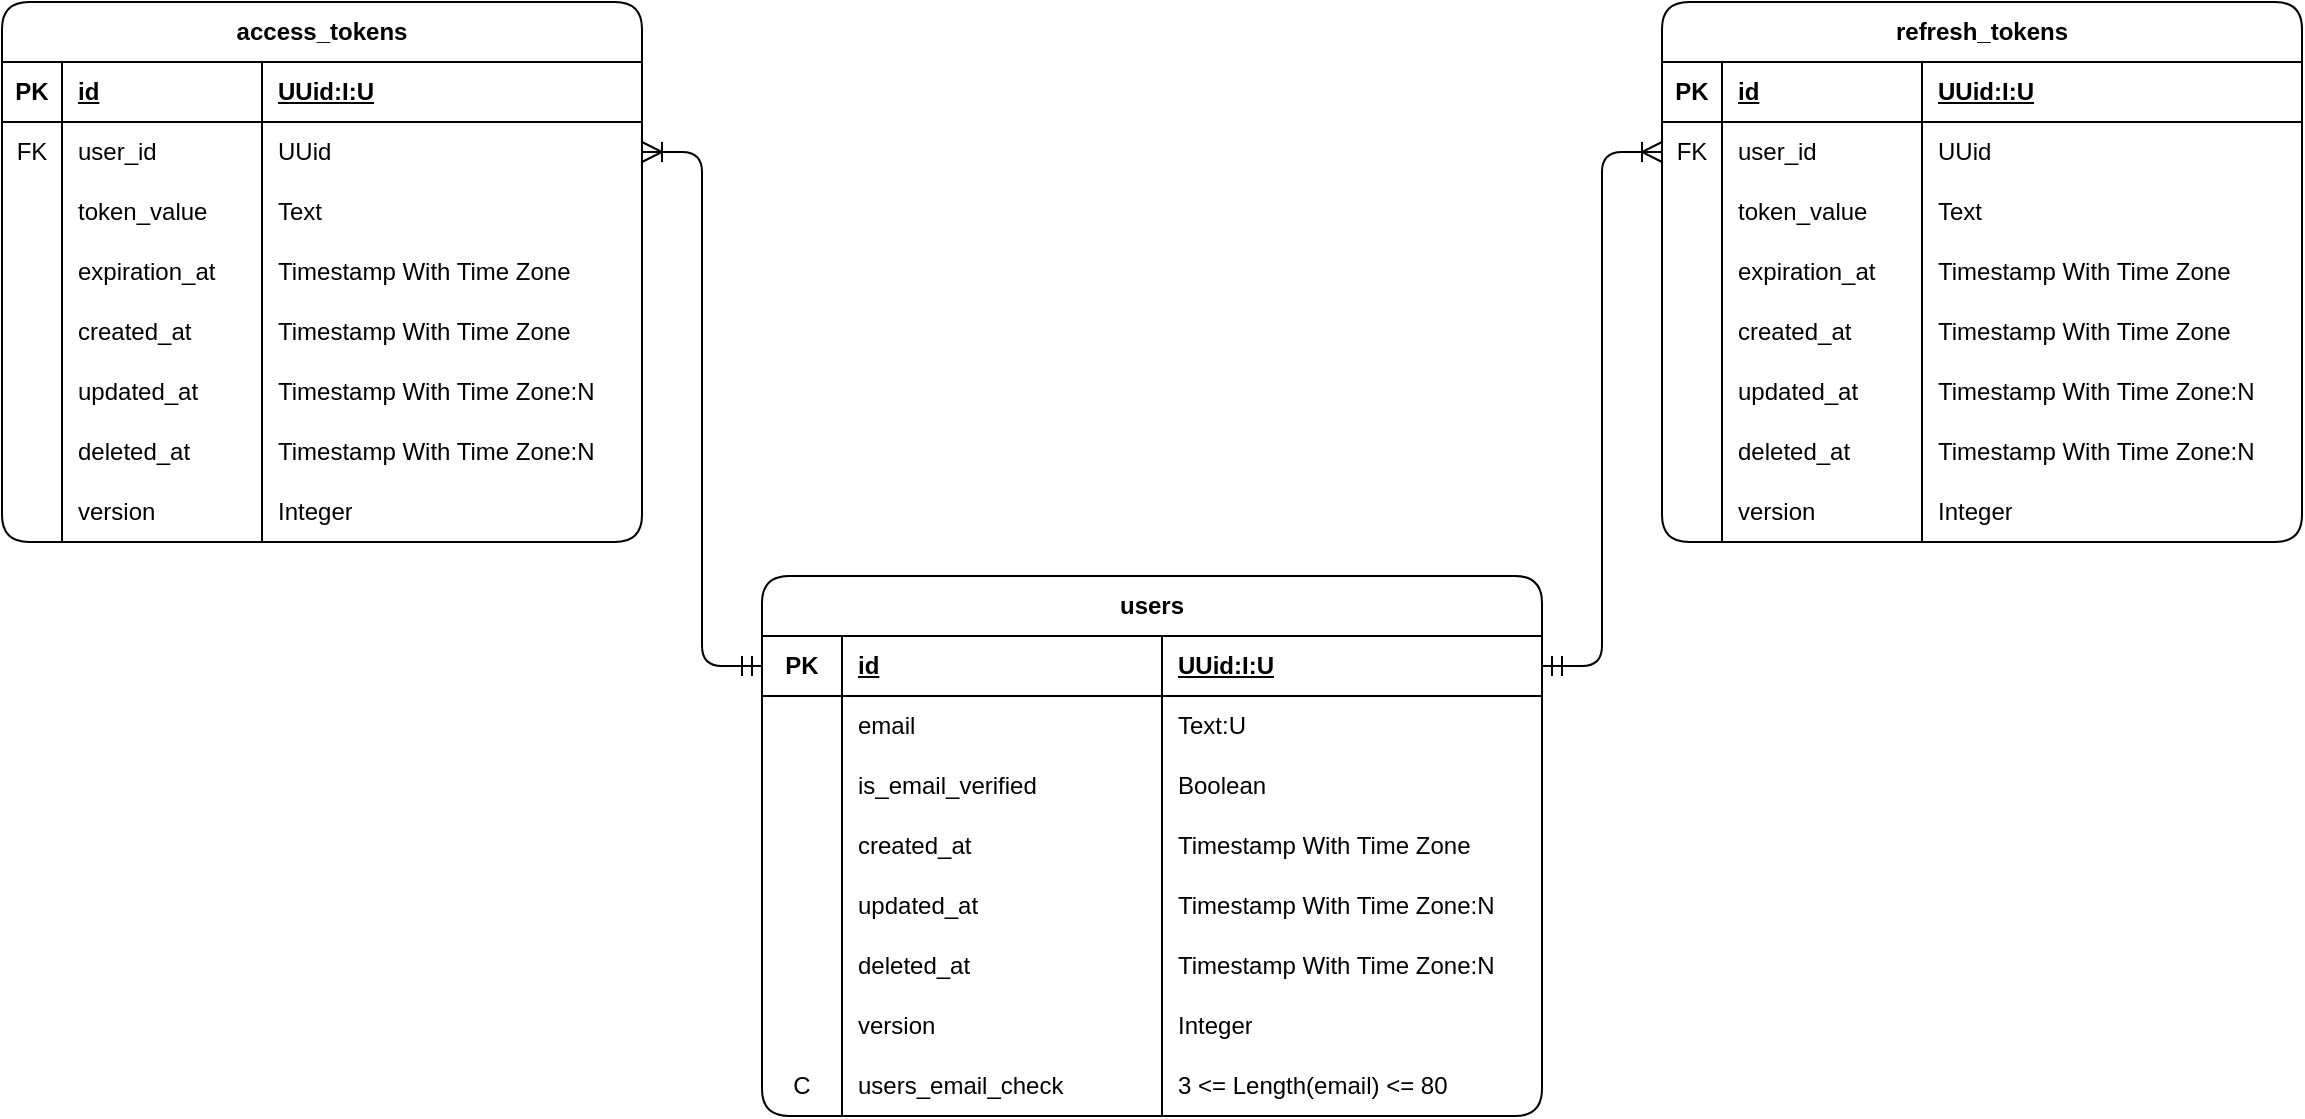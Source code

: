 <mxfile version="21.7.5" type="device">
  <diagram id="R2lEEEUBdFMjLlhIrx00" name="Page-1">
    <mxGraphModel dx="1313" dy="839" grid="1" gridSize="10" guides="1" tooltips="1" connect="1" arrows="0" fold="1" page="1" pageScale="1" pageWidth="1169" pageHeight="827" background="none" math="0" shadow="0" extFonts="Permanent Marker^https://fonts.googleapis.com/css?family=Permanent+Marker">
      <root>
        <object label="" id="0">
          <mxCell />
        </object>
        <mxCell id="1" parent="0" />
        <mxCell id="-N6aTKsf7TU79jUoc55K-59" value="&lt;b&gt;users&lt;/b&gt;" style="shape=table;startSize=30;container=1;collapsible=1;childLayout=tableLayout;fixedRows=1;rowLines=0;fontStyle=0;align=center;resizeLast=1;fontSize=12;fontFamily=Helvetica;html=1;whiteSpace=wrap;labelBorderColor=none;labelBackgroundColor=none;shadow=0;spacing=2;swimlaneFillColor=none;rounded=1;swimlaneLine=1;fillColor=none;strokeColor=default;" parent="1" vertex="1">
          <mxGeometry x="390" y="307" width="390" height="270" as="geometry" />
        </mxCell>
        <mxCell id="-N6aTKsf7TU79jUoc55K-60" value="" style="shape=tableRow;horizontal=0;startSize=0;swimlaneHead=0;swimlaneBody=0;fillColor=none;collapsible=0;dropTarget=0;points=[[0,0.5],[1,0.5]];portConstraint=eastwest;top=0;left=0;right=0;bottom=1;fontSize=12;fontFamily=Helvetica;html=1;whiteSpace=wrap;labelBorderColor=none;labelBackgroundColor=none;swimlaneFillColor=default;shadow=0;swimlaneLine=1;rounded=1;strokeColor=default;" parent="-N6aTKsf7TU79jUoc55K-59" vertex="1">
          <mxGeometry y="30" width="390" height="30" as="geometry" />
        </mxCell>
        <mxCell id="-N6aTKsf7TU79jUoc55K-61" value="PK" style="shape=partialRectangle;connectable=0;fillColor=none;top=0;left=0;bottom=0;right=0;fontStyle=1;overflow=hidden;fontSize=12;fontFamily=Helvetica;html=1;whiteSpace=wrap;labelBorderColor=none;labelBackgroundColor=none;swimlaneFillColor=default;shadow=0;swimlaneLine=1;rounded=1;strokeColor=default;" parent="-N6aTKsf7TU79jUoc55K-60" vertex="1">
          <mxGeometry width="40.0" height="30" as="geometry">
            <mxRectangle width="40.0" height="30" as="alternateBounds" />
          </mxGeometry>
        </mxCell>
        <mxCell id="-N6aTKsf7TU79jUoc55K-62" value="id" style="shape=partialRectangle;connectable=0;fillColor=none;top=0;left=0;bottom=0;right=0;align=left;spacingLeft=6;fontStyle=5;overflow=hidden;fontSize=12;fontFamily=Helvetica;html=1;whiteSpace=wrap;labelBorderColor=none;labelBackgroundColor=none;swimlaneFillColor=default;shadow=0;swimlaneLine=1;rounded=1;strokeColor=default;" parent="-N6aTKsf7TU79jUoc55K-60" vertex="1">
          <mxGeometry x="40.0" width="160.0" height="30" as="geometry">
            <mxRectangle width="160.0" height="30" as="alternateBounds" />
          </mxGeometry>
        </mxCell>
        <mxCell id="-N6aTKsf7TU79jUoc55K-72" value="UUid:I:U" style="shape=partialRectangle;connectable=0;fillColor=none;top=0;left=0;bottom=0;right=0;align=left;spacingLeft=6;fontStyle=5;overflow=hidden;fontSize=12;fontFamily=Helvetica;html=1;whiteSpace=wrap;labelBorderColor=none;labelBackgroundColor=none;swimlaneFillColor=default;shadow=0;swimlaneLine=1;rounded=1;strokeColor=default;" parent="-N6aTKsf7TU79jUoc55K-60" vertex="1">
          <mxGeometry x="200" width="190" height="30" as="geometry">
            <mxRectangle width="190" height="30" as="alternateBounds" />
          </mxGeometry>
        </mxCell>
        <mxCell id="-N6aTKsf7TU79jUoc55K-63" value="" style="shape=tableRow;horizontal=0;startSize=0;swimlaneHead=0;swimlaneBody=0;fillColor=none;collapsible=0;dropTarget=0;points=[[0,0.5],[1,0.5]];portConstraint=eastwest;top=0;left=0;right=0;bottom=0;fontSize=12;fontFamily=Helvetica;html=1;whiteSpace=wrap;labelBorderColor=none;labelBackgroundColor=none;swimlaneFillColor=default;shadow=0;swimlaneLine=1;rounded=1;strokeColor=default;" parent="-N6aTKsf7TU79jUoc55K-59" vertex="1">
          <mxGeometry y="60" width="390" height="30" as="geometry" />
        </mxCell>
        <mxCell id="-N6aTKsf7TU79jUoc55K-64" value="" style="shape=partialRectangle;connectable=0;fillColor=none;top=0;left=0;bottom=0;right=0;editable=1;overflow=hidden;fontSize=12;fontFamily=Helvetica;html=1;whiteSpace=wrap;labelBorderColor=none;labelBackgroundColor=none;swimlaneFillColor=default;shadow=0;swimlaneLine=1;rounded=1;strokeColor=default;" parent="-N6aTKsf7TU79jUoc55K-63" vertex="1">
          <mxGeometry width="40.0" height="30" as="geometry">
            <mxRectangle width="40.0" height="30" as="alternateBounds" />
          </mxGeometry>
        </mxCell>
        <mxCell id="-N6aTKsf7TU79jUoc55K-65" value="email" style="shape=partialRectangle;connectable=0;fillColor=none;top=0;left=0;bottom=0;right=0;align=left;spacingLeft=6;overflow=hidden;fontSize=12;fontFamily=Helvetica;html=1;whiteSpace=wrap;labelBorderColor=none;labelBackgroundColor=none;swimlaneFillColor=default;shadow=0;swimlaneLine=1;rounded=1;strokeColor=default;" parent="-N6aTKsf7TU79jUoc55K-63" vertex="1">
          <mxGeometry x="40.0" width="160.0" height="30" as="geometry">
            <mxRectangle width="160.0" height="30" as="alternateBounds" />
          </mxGeometry>
        </mxCell>
        <mxCell id="-N6aTKsf7TU79jUoc55K-73" value="Text:U" style="shape=partialRectangle;connectable=0;fillColor=none;top=0;left=0;bottom=0;right=0;align=left;spacingLeft=6;overflow=hidden;fontSize=12;fontFamily=Helvetica;html=1;whiteSpace=wrap;labelBorderColor=none;labelBackgroundColor=none;swimlaneFillColor=default;shadow=0;swimlaneLine=1;rounded=1;strokeColor=default;" parent="-N6aTKsf7TU79jUoc55K-63" vertex="1">
          <mxGeometry x="200" width="190" height="30" as="geometry">
            <mxRectangle width="190" height="30" as="alternateBounds" />
          </mxGeometry>
        </mxCell>
        <mxCell id="-N6aTKsf7TU79jUoc55K-69" value="" style="shape=tableRow;horizontal=0;startSize=0;swimlaneHead=0;swimlaneBody=0;fillColor=none;collapsible=0;dropTarget=0;points=[[0,0.5],[1,0.5]];portConstraint=eastwest;top=0;left=0;right=0;bottom=0;fontSize=12;fontFamily=Helvetica;html=1;whiteSpace=wrap;labelBorderColor=none;labelBackgroundColor=none;swimlaneFillColor=default;shadow=0;swimlaneLine=1;rounded=1;strokeColor=default;" parent="-N6aTKsf7TU79jUoc55K-59" vertex="1">
          <mxGeometry y="90" width="390" height="30" as="geometry" />
        </mxCell>
        <mxCell id="-N6aTKsf7TU79jUoc55K-70" value="" style="shape=partialRectangle;connectable=0;fillColor=none;top=0;left=0;bottom=0;right=0;editable=1;overflow=hidden;fontSize=12;fontFamily=Helvetica;html=1;whiteSpace=wrap;labelBorderColor=none;labelBackgroundColor=none;swimlaneFillColor=default;shadow=0;swimlaneLine=1;rounded=1;strokeColor=default;" parent="-N6aTKsf7TU79jUoc55K-69" vertex="1">
          <mxGeometry width="40.0" height="30" as="geometry">
            <mxRectangle width="40.0" height="30" as="alternateBounds" />
          </mxGeometry>
        </mxCell>
        <mxCell id="-N6aTKsf7TU79jUoc55K-71" value="is_email_verified" style="shape=partialRectangle;connectable=0;fillColor=none;top=0;left=0;bottom=0;right=0;align=left;spacingLeft=6;overflow=hidden;fontSize=12;fontFamily=Helvetica;html=1;whiteSpace=wrap;labelBorderColor=none;labelBackgroundColor=none;swimlaneFillColor=default;shadow=0;swimlaneLine=1;rounded=1;strokeColor=default;" parent="-N6aTKsf7TU79jUoc55K-69" vertex="1">
          <mxGeometry x="40.0" width="160.0" height="30" as="geometry">
            <mxRectangle width="160.0" height="30" as="alternateBounds" />
          </mxGeometry>
        </mxCell>
        <mxCell id="-N6aTKsf7TU79jUoc55K-75" value="Boolean" style="shape=partialRectangle;connectable=0;fillColor=none;top=0;left=0;bottom=0;right=0;align=left;spacingLeft=6;overflow=hidden;fontSize=12;fontFamily=Helvetica;html=1;whiteSpace=wrap;labelBorderColor=none;labelBackgroundColor=none;swimlaneFillColor=default;shadow=0;swimlaneLine=1;rounded=1;strokeColor=default;" parent="-N6aTKsf7TU79jUoc55K-69" vertex="1">
          <mxGeometry x="200" width="190" height="30" as="geometry">
            <mxRectangle width="190" height="30" as="alternateBounds" />
          </mxGeometry>
        </mxCell>
        <mxCell id="-N6aTKsf7TU79jUoc55K-84" value="" style="shape=tableRow;horizontal=0;startSize=0;swimlaneHead=0;swimlaneBody=0;fillColor=none;collapsible=0;dropTarget=0;points=[[0,0.5],[1,0.5]];portConstraint=eastwest;top=0;left=0;right=0;bottom=0;fontSize=12;fontFamily=Helvetica;html=1;whiteSpace=wrap;labelBorderColor=none;labelBackgroundColor=none;swimlaneFillColor=default;shadow=0;swimlaneLine=1;rounded=1;strokeColor=default;" parent="-N6aTKsf7TU79jUoc55K-59" vertex="1">
          <mxGeometry y="120" width="390" height="30" as="geometry" />
        </mxCell>
        <mxCell id="-N6aTKsf7TU79jUoc55K-85" value="" style="shape=partialRectangle;connectable=0;fillColor=none;top=0;left=0;bottom=0;right=0;editable=1;overflow=hidden;fontSize=12;fontFamily=Helvetica;html=1;whiteSpace=wrap;labelBorderColor=none;labelBackgroundColor=none;swimlaneFillColor=default;shadow=0;swimlaneLine=1;rounded=1;strokeColor=default;" parent="-N6aTKsf7TU79jUoc55K-84" vertex="1">
          <mxGeometry width="40.0" height="30" as="geometry">
            <mxRectangle width="40.0" height="30" as="alternateBounds" />
          </mxGeometry>
        </mxCell>
        <mxCell id="-N6aTKsf7TU79jUoc55K-86" value="created_at" style="shape=partialRectangle;connectable=0;fillColor=none;top=0;left=0;bottom=0;right=0;align=left;spacingLeft=6;overflow=hidden;fontSize=12;fontFamily=Helvetica;html=1;whiteSpace=wrap;labelBorderColor=none;labelBackgroundColor=none;swimlaneFillColor=default;shadow=0;swimlaneLine=1;rounded=1;strokeColor=default;" parent="-N6aTKsf7TU79jUoc55K-84" vertex="1">
          <mxGeometry x="40.0" width="160.0" height="30" as="geometry">
            <mxRectangle width="160.0" height="30" as="alternateBounds" />
          </mxGeometry>
        </mxCell>
        <mxCell id="-N6aTKsf7TU79jUoc55K-87" value="Timestamp With Time Zone" style="shape=partialRectangle;connectable=0;fillColor=none;top=0;left=0;bottom=0;right=0;align=left;spacingLeft=6;overflow=hidden;fontSize=12;fontFamily=Helvetica;html=1;whiteSpace=wrap;labelBorderColor=none;labelBackgroundColor=none;swimlaneFillColor=default;shadow=0;swimlaneLine=1;rounded=1;strokeColor=default;" parent="-N6aTKsf7TU79jUoc55K-84" vertex="1">
          <mxGeometry x="200" width="190" height="30" as="geometry">
            <mxRectangle width="190" height="30" as="alternateBounds" />
          </mxGeometry>
        </mxCell>
        <mxCell id="-N6aTKsf7TU79jUoc55K-88" value="" style="shape=tableRow;horizontal=0;startSize=0;swimlaneHead=0;swimlaneBody=0;fillColor=none;collapsible=0;dropTarget=0;points=[[0,0.5],[1,0.5]];portConstraint=eastwest;top=0;left=0;right=0;bottom=0;fontSize=12;fontFamily=Helvetica;html=1;whiteSpace=wrap;labelBorderColor=none;labelBackgroundColor=none;swimlaneFillColor=default;shadow=0;swimlaneLine=1;rounded=1;strokeColor=default;" parent="-N6aTKsf7TU79jUoc55K-59" vertex="1">
          <mxGeometry y="150" width="390" height="30" as="geometry" />
        </mxCell>
        <mxCell id="-N6aTKsf7TU79jUoc55K-89" value="" style="shape=partialRectangle;connectable=0;fillColor=none;top=0;left=0;bottom=0;right=0;editable=1;overflow=hidden;fontSize=12;fontFamily=Helvetica;html=1;whiteSpace=wrap;labelBorderColor=none;labelBackgroundColor=none;swimlaneFillColor=default;shadow=0;swimlaneLine=1;perimeterSpacing=0;rounded=1;strokeColor=default;" parent="-N6aTKsf7TU79jUoc55K-88" vertex="1">
          <mxGeometry width="40.0" height="30" as="geometry">
            <mxRectangle width="40.0" height="30" as="alternateBounds" />
          </mxGeometry>
        </mxCell>
        <mxCell id="-N6aTKsf7TU79jUoc55K-90" value="updated_at" style="shape=partialRectangle;connectable=0;fillColor=none;top=0;left=0;bottom=0;right=0;align=left;spacingLeft=6;overflow=hidden;fontSize=12;fontFamily=Helvetica;html=1;whiteSpace=wrap;labelBorderColor=none;labelBackgroundColor=none;swimlaneFillColor=default;shadow=0;swimlaneLine=1;perimeterSpacing=0;rounded=1;strokeColor=default;" parent="-N6aTKsf7TU79jUoc55K-88" vertex="1">
          <mxGeometry x="40.0" width="160.0" height="30" as="geometry">
            <mxRectangle width="160.0" height="30" as="alternateBounds" />
          </mxGeometry>
        </mxCell>
        <mxCell id="-N6aTKsf7TU79jUoc55K-91" value="Timestamp With Time Zone:N" style="shape=partialRectangle;connectable=0;fillColor=none;top=0;left=0;bottom=0;right=0;align=left;spacingLeft=6;overflow=hidden;fontSize=12;fontFamily=Helvetica;html=1;whiteSpace=wrap;labelBorderColor=none;labelBackgroundColor=none;swimlaneFillColor=default;shadow=0;swimlaneLine=1;perimeterSpacing=0;rounded=1;strokeColor=default;" parent="-N6aTKsf7TU79jUoc55K-88" vertex="1">
          <mxGeometry x="200" width="190" height="30" as="geometry">
            <mxRectangle width="190" height="30" as="alternateBounds" />
          </mxGeometry>
        </mxCell>
        <mxCell id="2" style="shape=tableRow;horizontal=0;startSize=0;swimlaneHead=0;swimlaneBody=0;fillColor=none;collapsible=0;dropTarget=0;points=[[0,0.5],[1,0.5]];portConstraint=eastwest;top=0;left=0;right=0;bottom=0;fontSize=12;fontFamily=Helvetica;html=1;whiteSpace=wrap;labelBorderColor=none;labelBackgroundColor=none;swimlaneFillColor=default;shadow=0;swimlaneLine=1;rounded=1;strokeColor=default;" parent="-N6aTKsf7TU79jUoc55K-59" vertex="1">
          <mxGeometry y="180" width="390" height="30" as="geometry" />
        </mxCell>
        <mxCell id="3" style="shape=partialRectangle;connectable=0;fillColor=none;top=0;left=0;bottom=0;right=0;editable=1;overflow=hidden;fontSize=12;fontFamily=Helvetica;html=1;whiteSpace=wrap;labelBorderColor=none;labelBackgroundColor=none;swimlaneFillColor=default;shadow=0;swimlaneLine=1;perimeterSpacing=0;rounded=1;strokeColor=default;" parent="2" vertex="1">
          <mxGeometry width="40.0" height="30" as="geometry">
            <mxRectangle width="40.0" height="30" as="alternateBounds" />
          </mxGeometry>
        </mxCell>
        <mxCell id="4" value="deleted_at" style="shape=partialRectangle;connectable=0;fillColor=none;top=0;left=0;bottom=0;right=0;align=left;spacingLeft=6;overflow=hidden;fontSize=12;fontFamily=Helvetica;html=1;whiteSpace=wrap;labelBorderColor=none;labelBackgroundColor=none;swimlaneFillColor=default;shadow=0;swimlaneLine=1;perimeterSpacing=0;rounded=1;strokeColor=default;" parent="2" vertex="1">
          <mxGeometry x="40.0" width="160.0" height="30" as="geometry">
            <mxRectangle width="160.0" height="30" as="alternateBounds" />
          </mxGeometry>
        </mxCell>
        <mxCell id="5" value="Timestamp With Time Zone:N" style="shape=partialRectangle;connectable=0;fillColor=none;top=0;left=0;bottom=0;right=0;align=left;spacingLeft=6;overflow=hidden;fontSize=12;fontFamily=Helvetica;html=1;whiteSpace=wrap;labelBorderColor=none;labelBackgroundColor=none;swimlaneFillColor=default;shadow=0;swimlaneLine=1;perimeterSpacing=0;rounded=1;strokeColor=default;" parent="2" vertex="1">
          <mxGeometry x="200" width="190" height="30" as="geometry">
            <mxRectangle width="190" height="30" as="alternateBounds" />
          </mxGeometry>
        </mxCell>
        <mxCell id="6" style="shape=tableRow;horizontal=0;startSize=0;swimlaneHead=0;swimlaneBody=0;fillColor=none;collapsible=0;dropTarget=0;points=[[0,0.5],[1,0.5]];portConstraint=eastwest;top=0;left=0;right=0;bottom=0;fontSize=12;fontFamily=Helvetica;html=1;whiteSpace=wrap;labelBorderColor=none;labelBackgroundColor=none;swimlaneFillColor=default;shadow=0;swimlaneLine=1;rounded=1;strokeColor=default;" parent="-N6aTKsf7TU79jUoc55K-59" vertex="1">
          <mxGeometry y="210" width="390" height="30" as="geometry" />
        </mxCell>
        <mxCell id="7" style="shape=partialRectangle;connectable=0;fillColor=none;top=0;left=0;bottom=0;right=0;editable=1;overflow=hidden;fontSize=12;fontFamily=Helvetica;html=1;whiteSpace=wrap;labelBorderColor=none;labelBackgroundColor=none;swimlaneFillColor=default;shadow=0;swimlaneLine=1;perimeterSpacing=0;rounded=1;strokeColor=default;" parent="6" vertex="1">
          <mxGeometry width="40.0" height="30" as="geometry">
            <mxRectangle width="40.0" height="30" as="alternateBounds" />
          </mxGeometry>
        </mxCell>
        <mxCell id="8" value="version" style="shape=partialRectangle;connectable=0;fillColor=none;top=0;left=0;bottom=0;right=0;align=left;spacingLeft=6;overflow=hidden;fontSize=12;fontFamily=Helvetica;html=1;whiteSpace=wrap;labelBorderColor=none;labelBackgroundColor=none;swimlaneFillColor=default;shadow=0;swimlaneLine=1;perimeterSpacing=0;rounded=1;strokeColor=default;" parent="6" vertex="1">
          <mxGeometry x="40.0" width="160.0" height="30" as="geometry">
            <mxRectangle width="160.0" height="30" as="alternateBounds" />
          </mxGeometry>
        </mxCell>
        <mxCell id="9" value="Integer" style="shape=partialRectangle;connectable=0;fillColor=none;top=0;left=0;bottom=0;right=0;align=left;spacingLeft=6;overflow=hidden;fontSize=12;fontFamily=Helvetica;html=1;whiteSpace=wrap;labelBorderColor=none;labelBackgroundColor=none;swimlaneFillColor=default;shadow=0;swimlaneLine=1;perimeterSpacing=0;rounded=1;strokeColor=default;" parent="6" vertex="1">
          <mxGeometry x="200" width="190" height="30" as="geometry">
            <mxRectangle width="190" height="30" as="alternateBounds" />
          </mxGeometry>
        </mxCell>
        <mxCell id="54" style="shape=tableRow;horizontal=0;startSize=0;swimlaneHead=0;swimlaneBody=0;fillColor=none;collapsible=0;dropTarget=0;points=[[0,0.5],[1,0.5]];portConstraint=eastwest;top=0;left=0;right=0;bottom=0;fontSize=12;fontFamily=Helvetica;html=1;whiteSpace=wrap;labelBorderColor=none;labelBackgroundColor=none;swimlaneFillColor=default;shadow=0;swimlaneLine=1;rounded=1;strokeColor=default;" parent="-N6aTKsf7TU79jUoc55K-59" vertex="1">
          <mxGeometry y="240" width="390" height="30" as="geometry" />
        </mxCell>
        <mxCell id="55" value="C" style="shape=partialRectangle;connectable=0;fillColor=none;top=0;left=0;bottom=0;right=0;editable=1;overflow=hidden;fontSize=12;fontFamily=Helvetica;html=1;whiteSpace=wrap;labelBorderColor=none;labelBackgroundColor=none;swimlaneFillColor=default;shadow=0;swimlaneLine=1;perimeterSpacing=0;rounded=1;strokeColor=default;" parent="54" vertex="1">
          <mxGeometry width="40.0" height="30" as="geometry">
            <mxRectangle width="40.0" height="30" as="alternateBounds" />
          </mxGeometry>
        </mxCell>
        <mxCell id="56" value="users_email_check" style="shape=partialRectangle;connectable=0;fillColor=none;top=0;left=0;bottom=0;right=0;align=left;spacingLeft=6;overflow=hidden;fontSize=12;fontFamily=Helvetica;html=1;whiteSpace=wrap;labelBorderColor=none;labelBackgroundColor=none;swimlaneFillColor=default;shadow=0;swimlaneLine=1;perimeterSpacing=0;rounded=1;strokeColor=default;" parent="54" vertex="1">
          <mxGeometry x="40.0" width="160.0" height="30" as="geometry">
            <mxRectangle width="160.0" height="30" as="alternateBounds" />
          </mxGeometry>
        </mxCell>
        <mxCell id="57" value="3 &amp;lt;= Length(email) &amp;lt;= 80" style="shape=partialRectangle;connectable=0;fillColor=none;top=0;left=0;bottom=0;right=0;align=left;spacingLeft=6;overflow=hidden;fontSize=12;fontFamily=Helvetica;html=1;whiteSpace=wrap;labelBorderColor=none;labelBackgroundColor=none;swimlaneFillColor=default;shadow=0;swimlaneLine=1;perimeterSpacing=0;rounded=1;strokeColor=default;" parent="54" vertex="1">
          <mxGeometry x="200" width="190" height="30" as="geometry">
            <mxRectangle width="190" height="30" as="alternateBounds" />
          </mxGeometry>
        </mxCell>
        <mxCell id="-N6aTKsf7TU79jUoc55K-385" value="&lt;b&gt;refresh_tokens&lt;/b&gt;" style="shape=table;startSize=30;container=1;collapsible=1;childLayout=tableLayout;fixedRows=1;rowLines=0;fontStyle=0;align=center;resizeLast=1;fontSize=12;fontFamily=Helvetica;html=1;whiteSpace=wrap;labelBorderColor=none;labelBackgroundColor=none;shadow=0;spacing=2;swimlaneFillColor=none;rounded=1;swimlaneLine=1;fillColor=none;strokeColor=default;" parent="1" vertex="1">
          <mxGeometry x="840" y="20" width="320" height="270" as="geometry" />
        </mxCell>
        <mxCell id="-N6aTKsf7TU79jUoc55K-386" value="" style="shape=tableRow;horizontal=0;startSize=0;swimlaneHead=0;swimlaneBody=0;fillColor=none;collapsible=0;dropTarget=0;points=[[0,0.5],[1,0.5]];portConstraint=eastwest;top=0;left=0;right=0;bottom=1;fontSize=12;fontFamily=Helvetica;html=1;whiteSpace=wrap;labelBorderColor=none;labelBackgroundColor=none;swimlaneFillColor=default;shadow=0;swimlaneLine=1;rounded=1;strokeColor=default;" parent="-N6aTKsf7TU79jUoc55K-385" vertex="1">
          <mxGeometry y="30" width="320" height="30" as="geometry" />
        </mxCell>
        <mxCell id="-N6aTKsf7TU79jUoc55K-387" value="PK" style="shape=partialRectangle;connectable=0;fillColor=none;top=0;left=0;bottom=0;right=0;fontStyle=1;overflow=hidden;fontSize=12;fontFamily=Helvetica;html=1;whiteSpace=wrap;labelBorderColor=none;labelBackgroundColor=none;swimlaneFillColor=default;shadow=0;swimlaneLine=1;rounded=1;strokeColor=default;" parent="-N6aTKsf7TU79jUoc55K-386" vertex="1">
          <mxGeometry width="30" height="30" as="geometry">
            <mxRectangle width="30" height="30" as="alternateBounds" />
          </mxGeometry>
        </mxCell>
        <mxCell id="-N6aTKsf7TU79jUoc55K-388" value="id" style="shape=partialRectangle;connectable=0;fillColor=none;top=0;left=0;bottom=0;right=0;align=left;spacingLeft=6;fontStyle=5;overflow=hidden;fontSize=12;fontFamily=Helvetica;html=1;whiteSpace=wrap;labelBorderColor=none;labelBackgroundColor=none;swimlaneFillColor=default;shadow=0;swimlaneLine=1;rounded=1;strokeColor=default;" parent="-N6aTKsf7TU79jUoc55K-386" vertex="1">
          <mxGeometry x="30" width="100" height="30" as="geometry">
            <mxRectangle width="100" height="30" as="alternateBounds" />
          </mxGeometry>
        </mxCell>
        <mxCell id="-N6aTKsf7TU79jUoc55K-389" value="UUid:I:U" style="shape=partialRectangle;connectable=0;fillColor=none;top=0;left=0;bottom=0;right=0;align=left;spacingLeft=6;fontStyle=5;overflow=hidden;fontSize=12;fontFamily=Helvetica;html=1;whiteSpace=wrap;labelBorderColor=none;labelBackgroundColor=none;swimlaneFillColor=default;shadow=0;swimlaneLine=1;rounded=1;strokeColor=default;" parent="-N6aTKsf7TU79jUoc55K-386" vertex="1">
          <mxGeometry x="130" width="190" height="30" as="geometry">
            <mxRectangle width="190" height="30" as="alternateBounds" />
          </mxGeometry>
        </mxCell>
        <mxCell id="-N6aTKsf7TU79jUoc55K-390" value="" style="shape=tableRow;horizontal=0;startSize=0;swimlaneHead=0;swimlaneBody=0;fillColor=none;collapsible=0;dropTarget=0;points=[[0,0.5],[1,0.5]];portConstraint=eastwest;top=0;left=0;right=0;bottom=0;fontSize=12;fontFamily=Helvetica;html=1;whiteSpace=wrap;labelBorderColor=none;labelBackgroundColor=none;swimlaneFillColor=default;shadow=0;swimlaneLine=1;rounded=1;strokeColor=default;" parent="-N6aTKsf7TU79jUoc55K-385" vertex="1">
          <mxGeometry y="60" width="320" height="30" as="geometry" />
        </mxCell>
        <mxCell id="-N6aTKsf7TU79jUoc55K-391" value="FK" style="shape=partialRectangle;connectable=0;fillColor=none;top=0;left=0;bottom=0;right=0;editable=1;overflow=hidden;fontSize=12;fontFamily=Helvetica;html=1;whiteSpace=wrap;labelBorderColor=none;labelBackgroundColor=none;swimlaneFillColor=default;shadow=0;swimlaneLine=1;rounded=1;strokeColor=default;" parent="-N6aTKsf7TU79jUoc55K-390" vertex="1">
          <mxGeometry width="30" height="30" as="geometry">
            <mxRectangle width="30" height="30" as="alternateBounds" />
          </mxGeometry>
        </mxCell>
        <mxCell id="-N6aTKsf7TU79jUoc55K-392" value="user_id" style="shape=partialRectangle;connectable=0;fillColor=none;top=0;left=0;bottom=0;right=0;align=left;spacingLeft=6;overflow=hidden;fontSize=12;fontFamily=Helvetica;html=1;whiteSpace=wrap;labelBorderColor=none;labelBackgroundColor=none;swimlaneFillColor=default;shadow=0;swimlaneLine=1;rounded=1;strokeColor=default;" parent="-N6aTKsf7TU79jUoc55K-390" vertex="1">
          <mxGeometry x="30" width="100" height="30" as="geometry">
            <mxRectangle width="100" height="30" as="alternateBounds" />
          </mxGeometry>
        </mxCell>
        <mxCell id="-N6aTKsf7TU79jUoc55K-393" value="UUid" style="shape=partialRectangle;connectable=0;fillColor=none;top=0;left=0;bottom=0;right=0;align=left;spacingLeft=6;overflow=hidden;fontSize=12;fontFamily=Helvetica;html=1;whiteSpace=wrap;labelBorderColor=none;labelBackgroundColor=none;swimlaneFillColor=default;shadow=0;swimlaneLine=1;rounded=1;strokeColor=default;" parent="-N6aTKsf7TU79jUoc55K-390" vertex="1">
          <mxGeometry x="130" width="190" height="30" as="geometry">
            <mxRectangle width="190" height="30" as="alternateBounds" />
          </mxGeometry>
        </mxCell>
        <mxCell id="-N6aTKsf7TU79jUoc55K-394" value="" style="shape=tableRow;horizontal=0;startSize=0;swimlaneHead=0;swimlaneBody=0;fillColor=none;collapsible=0;dropTarget=0;points=[[0,0.5],[1,0.5]];portConstraint=eastwest;top=0;left=0;right=0;bottom=0;fontSize=12;fontFamily=Helvetica;html=1;whiteSpace=wrap;labelBorderColor=none;labelBackgroundColor=none;swimlaneFillColor=default;shadow=0;swimlaneLine=1;rounded=1;strokeColor=default;" parent="-N6aTKsf7TU79jUoc55K-385" vertex="1">
          <mxGeometry y="90" width="320" height="30" as="geometry" />
        </mxCell>
        <mxCell id="-N6aTKsf7TU79jUoc55K-395" value="" style="shape=partialRectangle;connectable=0;fillColor=none;top=0;left=0;bottom=0;right=0;editable=1;overflow=hidden;fontSize=12;fontFamily=Helvetica;html=1;whiteSpace=wrap;labelBorderColor=none;labelBackgroundColor=none;swimlaneFillColor=default;shadow=0;swimlaneLine=1;rounded=1;strokeColor=default;" parent="-N6aTKsf7TU79jUoc55K-394" vertex="1">
          <mxGeometry width="30" height="30" as="geometry">
            <mxRectangle width="30" height="30" as="alternateBounds" />
          </mxGeometry>
        </mxCell>
        <mxCell id="-N6aTKsf7TU79jUoc55K-396" value="token_value" style="shape=partialRectangle;connectable=0;fillColor=none;top=0;left=0;bottom=0;right=0;align=left;spacingLeft=6;overflow=hidden;fontSize=12;fontFamily=Helvetica;html=1;whiteSpace=wrap;labelBorderColor=none;labelBackgroundColor=none;swimlaneFillColor=default;shadow=0;swimlaneLine=1;rounded=1;strokeColor=default;" parent="-N6aTKsf7TU79jUoc55K-394" vertex="1">
          <mxGeometry x="30" width="100" height="30" as="geometry">
            <mxRectangle width="100" height="30" as="alternateBounds" />
          </mxGeometry>
        </mxCell>
        <mxCell id="-N6aTKsf7TU79jUoc55K-397" value="Text" style="shape=partialRectangle;connectable=0;fillColor=none;top=0;left=0;bottom=0;right=0;align=left;spacingLeft=6;overflow=hidden;fontSize=12;fontFamily=Helvetica;html=1;whiteSpace=wrap;labelBorderColor=none;labelBackgroundColor=none;swimlaneFillColor=default;shadow=0;swimlaneLine=1;rounded=1;strokeColor=default;" parent="-N6aTKsf7TU79jUoc55K-394" vertex="1">
          <mxGeometry x="130" width="190" height="30" as="geometry">
            <mxRectangle width="190" height="30" as="alternateBounds" />
          </mxGeometry>
        </mxCell>
        <mxCell id="-N6aTKsf7TU79jUoc55K-402" value="" style="shape=tableRow;horizontal=0;startSize=0;swimlaneHead=0;swimlaneBody=0;fillColor=none;collapsible=0;dropTarget=0;points=[[0,0.5],[1,0.5]];portConstraint=eastwest;top=0;left=0;right=0;bottom=0;fontSize=12;fontFamily=Helvetica;html=1;whiteSpace=wrap;labelBorderColor=none;labelBackgroundColor=none;swimlaneFillColor=default;shadow=0;swimlaneLine=1;rounded=1;strokeColor=default;" parent="-N6aTKsf7TU79jUoc55K-385" vertex="1">
          <mxGeometry y="120" width="320" height="30" as="geometry" />
        </mxCell>
        <mxCell id="-N6aTKsf7TU79jUoc55K-403" value="" style="shape=partialRectangle;connectable=0;fillColor=none;top=0;left=0;bottom=0;right=0;editable=1;overflow=hidden;fontSize=12;fontFamily=Helvetica;html=1;whiteSpace=wrap;labelBorderColor=none;labelBackgroundColor=none;swimlaneFillColor=default;shadow=0;swimlaneLine=1;rounded=1;strokeColor=default;" parent="-N6aTKsf7TU79jUoc55K-402" vertex="1">
          <mxGeometry width="30" height="30" as="geometry">
            <mxRectangle width="30" height="30" as="alternateBounds" />
          </mxGeometry>
        </mxCell>
        <mxCell id="-N6aTKsf7TU79jUoc55K-404" value="expiration_at" style="shape=partialRectangle;connectable=0;fillColor=none;top=0;left=0;bottom=0;right=0;align=left;spacingLeft=6;overflow=hidden;fontSize=12;fontFamily=Helvetica;html=1;whiteSpace=wrap;labelBorderColor=none;labelBackgroundColor=none;swimlaneFillColor=default;shadow=0;swimlaneLine=1;rounded=1;strokeColor=default;" parent="-N6aTKsf7TU79jUoc55K-402" vertex="1">
          <mxGeometry x="30" width="100" height="30" as="geometry">
            <mxRectangle width="100" height="30" as="alternateBounds" />
          </mxGeometry>
        </mxCell>
        <mxCell id="-N6aTKsf7TU79jUoc55K-405" value="Timestamp With Time Zone" style="shape=partialRectangle;connectable=0;fillColor=none;top=0;left=0;bottom=0;right=0;align=left;spacingLeft=6;overflow=hidden;fontSize=12;fontFamily=Helvetica;html=1;whiteSpace=wrap;labelBorderColor=none;labelBackgroundColor=none;swimlaneFillColor=default;shadow=0;swimlaneLine=1;rounded=1;strokeColor=default;" parent="-N6aTKsf7TU79jUoc55K-402" vertex="1">
          <mxGeometry x="130" width="190" height="30" as="geometry">
            <mxRectangle width="190" height="30" as="alternateBounds" />
          </mxGeometry>
        </mxCell>
        <mxCell id="-N6aTKsf7TU79jUoc55K-406" style="shape=tableRow;horizontal=0;startSize=0;swimlaneHead=0;swimlaneBody=0;fillColor=none;collapsible=0;dropTarget=0;points=[[0,0.5],[1,0.5]];portConstraint=eastwest;top=0;left=0;right=0;bottom=0;fontSize=12;fontFamily=Helvetica;html=1;whiteSpace=wrap;labelBorderColor=none;labelBackgroundColor=none;swimlaneFillColor=default;shadow=0;swimlaneLine=1;rounded=1;strokeColor=default;" parent="-N6aTKsf7TU79jUoc55K-385" vertex="1">
          <mxGeometry y="150" width="320" height="30" as="geometry" />
        </mxCell>
        <mxCell id="-N6aTKsf7TU79jUoc55K-407" style="shape=partialRectangle;connectable=0;fillColor=none;top=0;left=0;bottom=0;right=0;editable=1;overflow=hidden;fontSize=12;fontFamily=Helvetica;html=1;whiteSpace=wrap;labelBorderColor=none;labelBackgroundColor=none;swimlaneFillColor=default;shadow=0;swimlaneLine=1;perimeterSpacing=0;rounded=1;strokeColor=default;" parent="-N6aTKsf7TU79jUoc55K-406" vertex="1">
          <mxGeometry width="30" height="30" as="geometry">
            <mxRectangle width="30" height="30" as="alternateBounds" />
          </mxGeometry>
        </mxCell>
        <mxCell id="-N6aTKsf7TU79jUoc55K-408" value="created_at" style="shape=partialRectangle;connectable=0;fillColor=none;top=0;left=0;bottom=0;right=0;align=left;spacingLeft=6;overflow=hidden;fontSize=12;fontFamily=Helvetica;html=1;whiteSpace=wrap;labelBorderColor=none;labelBackgroundColor=none;swimlaneFillColor=default;shadow=0;swimlaneLine=1;perimeterSpacing=0;rounded=1;strokeColor=default;" parent="-N6aTKsf7TU79jUoc55K-406" vertex="1">
          <mxGeometry x="30" width="100" height="30" as="geometry">
            <mxRectangle width="100" height="30" as="alternateBounds" />
          </mxGeometry>
        </mxCell>
        <mxCell id="-N6aTKsf7TU79jUoc55K-409" value="Timestamp With Time Zone" style="shape=partialRectangle;connectable=0;fillColor=none;top=0;left=0;bottom=0;right=0;align=left;spacingLeft=6;overflow=hidden;fontSize=12;fontFamily=Helvetica;html=1;whiteSpace=wrap;labelBorderColor=none;labelBackgroundColor=none;swimlaneFillColor=default;shadow=0;swimlaneLine=1;perimeterSpacing=0;rounded=1;strokeColor=default;" parent="-N6aTKsf7TU79jUoc55K-406" vertex="1">
          <mxGeometry x="130" width="190" height="30" as="geometry">
            <mxRectangle width="190" height="30" as="alternateBounds" />
          </mxGeometry>
        </mxCell>
        <mxCell id="-N6aTKsf7TU79jUoc55K-410" style="shape=tableRow;horizontal=0;startSize=0;swimlaneHead=0;swimlaneBody=0;fillColor=none;collapsible=0;dropTarget=0;points=[[0,0.5],[1,0.5]];portConstraint=eastwest;top=0;left=0;right=0;bottom=0;fontSize=12;fontFamily=Helvetica;html=1;whiteSpace=wrap;labelBorderColor=none;labelBackgroundColor=none;swimlaneFillColor=default;shadow=0;swimlaneLine=1;rounded=1;strokeColor=default;" parent="-N6aTKsf7TU79jUoc55K-385" vertex="1">
          <mxGeometry y="180" width="320" height="30" as="geometry" />
        </mxCell>
        <mxCell id="-N6aTKsf7TU79jUoc55K-411" style="shape=partialRectangle;connectable=0;fillColor=none;top=0;left=0;bottom=0;right=0;editable=1;overflow=hidden;fontSize=12;fontFamily=Helvetica;html=1;whiteSpace=wrap;labelBorderColor=none;labelBackgroundColor=none;swimlaneFillColor=default;shadow=0;swimlaneLine=1;perimeterSpacing=0;rounded=1;strokeColor=default;" parent="-N6aTKsf7TU79jUoc55K-410" vertex="1">
          <mxGeometry width="30" height="30" as="geometry">
            <mxRectangle width="30" height="30" as="alternateBounds" />
          </mxGeometry>
        </mxCell>
        <mxCell id="-N6aTKsf7TU79jUoc55K-412" value="updated_at" style="shape=partialRectangle;connectable=0;fillColor=none;top=0;left=0;bottom=0;right=0;align=left;spacingLeft=6;overflow=hidden;fontSize=12;fontFamily=Helvetica;html=1;whiteSpace=wrap;labelBorderColor=none;labelBackgroundColor=none;swimlaneFillColor=default;shadow=0;swimlaneLine=1;perimeterSpacing=0;rounded=1;strokeColor=default;" parent="-N6aTKsf7TU79jUoc55K-410" vertex="1">
          <mxGeometry x="30" width="100" height="30" as="geometry">
            <mxRectangle width="100" height="30" as="alternateBounds" />
          </mxGeometry>
        </mxCell>
        <mxCell id="-N6aTKsf7TU79jUoc55K-413" value="Timestamp With Time Zone:N" style="shape=partialRectangle;connectable=0;fillColor=none;top=0;left=0;bottom=0;right=0;align=left;spacingLeft=6;overflow=hidden;fontSize=12;fontFamily=Helvetica;html=1;whiteSpace=wrap;labelBorderColor=none;labelBackgroundColor=none;swimlaneFillColor=default;shadow=0;swimlaneLine=1;perimeterSpacing=0;rounded=1;strokeColor=default;" parent="-N6aTKsf7TU79jUoc55K-410" vertex="1">
          <mxGeometry x="130" width="190" height="30" as="geometry">
            <mxRectangle width="190" height="30" as="alternateBounds" />
          </mxGeometry>
        </mxCell>
        <mxCell id="26" style="shape=tableRow;horizontal=0;startSize=0;swimlaneHead=0;swimlaneBody=0;fillColor=none;collapsible=0;dropTarget=0;points=[[0,0.5],[1,0.5]];portConstraint=eastwest;top=0;left=0;right=0;bottom=0;fontSize=12;fontFamily=Helvetica;html=1;whiteSpace=wrap;labelBorderColor=none;labelBackgroundColor=none;swimlaneFillColor=default;shadow=0;swimlaneLine=1;rounded=1;strokeColor=default;" parent="-N6aTKsf7TU79jUoc55K-385" vertex="1">
          <mxGeometry y="210" width="320" height="30" as="geometry" />
        </mxCell>
        <mxCell id="27" style="shape=partialRectangle;connectable=0;fillColor=none;top=0;left=0;bottom=0;right=0;editable=1;overflow=hidden;fontSize=12;fontFamily=Helvetica;html=1;whiteSpace=wrap;labelBorderColor=none;labelBackgroundColor=none;swimlaneFillColor=default;shadow=0;swimlaneLine=1;perimeterSpacing=0;rounded=1;strokeColor=default;" parent="26" vertex="1">
          <mxGeometry width="30" height="30" as="geometry">
            <mxRectangle width="30" height="30" as="alternateBounds" />
          </mxGeometry>
        </mxCell>
        <mxCell id="28" value="deleted_at" style="shape=partialRectangle;connectable=0;fillColor=none;top=0;left=0;bottom=0;right=0;align=left;spacingLeft=6;overflow=hidden;fontSize=12;fontFamily=Helvetica;html=1;whiteSpace=wrap;labelBorderColor=none;labelBackgroundColor=none;swimlaneFillColor=default;shadow=0;swimlaneLine=1;perimeterSpacing=0;rounded=1;strokeColor=default;" parent="26" vertex="1">
          <mxGeometry x="30" width="100" height="30" as="geometry">
            <mxRectangle width="100" height="30" as="alternateBounds" />
          </mxGeometry>
        </mxCell>
        <mxCell id="29" value="Timestamp With Time Zone:N" style="shape=partialRectangle;connectable=0;fillColor=none;top=0;left=0;bottom=0;right=0;align=left;spacingLeft=6;overflow=hidden;fontSize=12;fontFamily=Helvetica;html=1;whiteSpace=wrap;labelBorderColor=none;labelBackgroundColor=none;swimlaneFillColor=default;shadow=0;swimlaneLine=1;perimeterSpacing=0;rounded=1;strokeColor=default;" parent="26" vertex="1">
          <mxGeometry x="130" width="190" height="30" as="geometry">
            <mxRectangle width="190" height="30" as="alternateBounds" />
          </mxGeometry>
        </mxCell>
        <mxCell id="30" style="shape=tableRow;horizontal=0;startSize=0;swimlaneHead=0;swimlaneBody=0;fillColor=none;collapsible=0;dropTarget=0;points=[[0,0.5],[1,0.5]];portConstraint=eastwest;top=0;left=0;right=0;bottom=0;fontSize=12;fontFamily=Helvetica;html=1;whiteSpace=wrap;labelBorderColor=none;labelBackgroundColor=none;swimlaneFillColor=default;shadow=0;swimlaneLine=1;rounded=1;strokeColor=default;" parent="-N6aTKsf7TU79jUoc55K-385" vertex="1">
          <mxGeometry y="240" width="320" height="30" as="geometry" />
        </mxCell>
        <mxCell id="31" style="shape=partialRectangle;connectable=0;fillColor=none;top=0;left=0;bottom=0;right=0;editable=1;overflow=hidden;fontSize=12;fontFamily=Helvetica;html=1;whiteSpace=wrap;labelBorderColor=none;labelBackgroundColor=none;swimlaneFillColor=default;shadow=0;swimlaneLine=1;perimeterSpacing=0;rounded=1;strokeColor=default;" parent="30" vertex="1">
          <mxGeometry width="30" height="30" as="geometry">
            <mxRectangle width="30" height="30" as="alternateBounds" />
          </mxGeometry>
        </mxCell>
        <mxCell id="32" value="version" style="shape=partialRectangle;connectable=0;fillColor=none;top=0;left=0;bottom=0;right=0;align=left;spacingLeft=6;overflow=hidden;fontSize=12;fontFamily=Helvetica;html=1;whiteSpace=wrap;labelBorderColor=none;labelBackgroundColor=none;swimlaneFillColor=default;shadow=0;swimlaneLine=1;perimeterSpacing=0;rounded=1;strokeColor=default;" parent="30" vertex="1">
          <mxGeometry x="30" width="100" height="30" as="geometry">
            <mxRectangle width="100" height="30" as="alternateBounds" />
          </mxGeometry>
        </mxCell>
        <mxCell id="33" value="Integer" style="shape=partialRectangle;connectable=0;fillColor=none;top=0;left=0;bottom=0;right=0;align=left;spacingLeft=6;overflow=hidden;fontSize=12;fontFamily=Helvetica;html=1;whiteSpace=wrap;labelBorderColor=none;labelBackgroundColor=none;swimlaneFillColor=default;shadow=0;swimlaneLine=1;perimeterSpacing=0;rounded=1;strokeColor=default;" parent="30" vertex="1">
          <mxGeometry x="130" width="190" height="30" as="geometry">
            <mxRectangle width="190" height="30" as="alternateBounds" />
          </mxGeometry>
        </mxCell>
        <mxCell id="-N6aTKsf7TU79jUoc55K-414" style="edgeStyle=elbowEdgeStyle;rounded=1;orthogonalLoop=1;jettySize=auto;html=1;exitX=0;exitY=0.5;exitDx=0;exitDy=0;entryX=1;entryY=0.5;entryDx=0;entryDy=0;fontSize=12;startSize=8;endSize=8;endArrow=ERmandOne;endFill=0;startArrow=ERoneToMany;startFill=0;fillColor=none;strokeColor=default;fontFamily=Helvetica;" parent="1" source="-N6aTKsf7TU79jUoc55K-390" target="-N6aTKsf7TU79jUoc55K-60" edge="1">
          <mxGeometry relative="1" as="geometry" />
        </mxCell>
        <mxCell id="-N6aTKsf7TU79jUoc55K-449" value="&lt;b&gt;access_tokens&lt;/b&gt;" style="shape=table;startSize=30;container=1;collapsible=1;childLayout=tableLayout;fixedRows=1;rowLines=0;fontStyle=0;align=center;resizeLast=1;fontSize=12;fontFamily=Helvetica;html=1;whiteSpace=wrap;labelBorderColor=none;labelBackgroundColor=none;shadow=0;spacing=2;swimlaneFillColor=none;rounded=1;swimlaneLine=1;fillColor=none;strokeColor=default;" parent="1" vertex="1">
          <mxGeometry x="10" y="20" width="320" height="270" as="geometry" />
        </mxCell>
        <mxCell id="-N6aTKsf7TU79jUoc55K-450" value="" style="shape=tableRow;horizontal=0;startSize=0;swimlaneHead=0;swimlaneBody=0;fillColor=none;collapsible=0;dropTarget=0;points=[[0,0.5],[1,0.5]];portConstraint=eastwest;top=0;left=0;right=0;bottom=1;fontSize=12;fontFamily=Helvetica;html=1;whiteSpace=wrap;labelBorderColor=none;labelBackgroundColor=none;swimlaneFillColor=default;shadow=0;swimlaneLine=1;rounded=1;strokeColor=default;" parent="-N6aTKsf7TU79jUoc55K-449" vertex="1">
          <mxGeometry y="30" width="320" height="30" as="geometry" />
        </mxCell>
        <mxCell id="-N6aTKsf7TU79jUoc55K-451" value="PK" style="shape=partialRectangle;connectable=0;fillColor=none;top=0;left=0;bottom=0;right=0;fontStyle=1;overflow=hidden;fontSize=12;fontFamily=Helvetica;html=1;whiteSpace=wrap;labelBorderColor=none;labelBackgroundColor=none;swimlaneFillColor=default;shadow=0;swimlaneLine=1;rounded=1;strokeColor=default;" parent="-N6aTKsf7TU79jUoc55K-450" vertex="1">
          <mxGeometry width="30" height="30" as="geometry">
            <mxRectangle width="30" height="30" as="alternateBounds" />
          </mxGeometry>
        </mxCell>
        <mxCell id="-N6aTKsf7TU79jUoc55K-452" value="id" style="shape=partialRectangle;connectable=0;fillColor=none;top=0;left=0;bottom=0;right=0;align=left;spacingLeft=6;fontStyle=5;overflow=hidden;fontSize=12;fontFamily=Helvetica;html=1;whiteSpace=wrap;labelBorderColor=none;labelBackgroundColor=none;swimlaneFillColor=default;shadow=0;swimlaneLine=1;rounded=1;strokeColor=default;" parent="-N6aTKsf7TU79jUoc55K-450" vertex="1">
          <mxGeometry x="30" width="100" height="30" as="geometry">
            <mxRectangle width="100" height="30" as="alternateBounds" />
          </mxGeometry>
        </mxCell>
        <mxCell id="-N6aTKsf7TU79jUoc55K-453" value="UUid:I:U" style="shape=partialRectangle;connectable=0;fillColor=none;top=0;left=0;bottom=0;right=0;align=left;spacingLeft=6;fontStyle=5;overflow=hidden;fontSize=12;fontFamily=Helvetica;html=1;whiteSpace=wrap;labelBorderColor=none;labelBackgroundColor=none;swimlaneFillColor=default;shadow=0;swimlaneLine=1;rounded=1;strokeColor=default;" parent="-N6aTKsf7TU79jUoc55K-450" vertex="1">
          <mxGeometry x="130" width="190" height="30" as="geometry">
            <mxRectangle width="190" height="30" as="alternateBounds" />
          </mxGeometry>
        </mxCell>
        <mxCell id="-N6aTKsf7TU79jUoc55K-454" value="" style="shape=tableRow;horizontal=0;startSize=0;swimlaneHead=0;swimlaneBody=0;fillColor=none;collapsible=0;dropTarget=0;points=[[0,0.5],[1,0.5]];portConstraint=eastwest;top=0;left=0;right=0;bottom=0;fontSize=12;fontFamily=Helvetica;html=1;whiteSpace=wrap;labelBorderColor=none;labelBackgroundColor=none;swimlaneFillColor=default;shadow=0;swimlaneLine=1;rounded=1;strokeColor=default;" parent="-N6aTKsf7TU79jUoc55K-449" vertex="1">
          <mxGeometry y="60" width="320" height="30" as="geometry" />
        </mxCell>
        <mxCell id="-N6aTKsf7TU79jUoc55K-455" value="FK" style="shape=partialRectangle;connectable=0;fillColor=none;top=0;left=0;bottom=0;right=0;editable=1;overflow=hidden;fontSize=12;fontFamily=Helvetica;html=1;whiteSpace=wrap;labelBorderColor=none;labelBackgroundColor=none;swimlaneFillColor=default;shadow=0;swimlaneLine=1;rounded=1;strokeColor=default;" parent="-N6aTKsf7TU79jUoc55K-454" vertex="1">
          <mxGeometry width="30" height="30" as="geometry">
            <mxRectangle width="30" height="30" as="alternateBounds" />
          </mxGeometry>
        </mxCell>
        <mxCell id="-N6aTKsf7TU79jUoc55K-456" value="user_id" style="shape=partialRectangle;connectable=0;fillColor=none;top=0;left=0;bottom=0;right=0;align=left;spacingLeft=6;overflow=hidden;fontSize=12;fontFamily=Helvetica;html=1;whiteSpace=wrap;labelBorderColor=none;labelBackgroundColor=none;swimlaneFillColor=default;shadow=0;swimlaneLine=1;rounded=1;strokeColor=default;" parent="-N6aTKsf7TU79jUoc55K-454" vertex="1">
          <mxGeometry x="30" width="100" height="30" as="geometry">
            <mxRectangle width="100" height="30" as="alternateBounds" />
          </mxGeometry>
        </mxCell>
        <mxCell id="-N6aTKsf7TU79jUoc55K-457" value="UUid" style="shape=partialRectangle;connectable=0;fillColor=none;top=0;left=0;bottom=0;right=0;align=left;spacingLeft=6;overflow=hidden;fontSize=12;fontFamily=Helvetica;html=1;whiteSpace=wrap;labelBorderColor=none;labelBackgroundColor=none;swimlaneFillColor=default;shadow=0;swimlaneLine=1;rounded=1;strokeColor=default;" parent="-N6aTKsf7TU79jUoc55K-454" vertex="1">
          <mxGeometry x="130" width="190" height="30" as="geometry">
            <mxRectangle width="190" height="30" as="alternateBounds" />
          </mxGeometry>
        </mxCell>
        <mxCell id="-N6aTKsf7TU79jUoc55K-462" value="" style="shape=tableRow;horizontal=0;startSize=0;swimlaneHead=0;swimlaneBody=0;fillColor=none;collapsible=0;dropTarget=0;points=[[0,0.5],[1,0.5]];portConstraint=eastwest;top=0;left=0;right=0;bottom=0;fontSize=12;fontFamily=Helvetica;html=1;whiteSpace=wrap;labelBorderColor=none;labelBackgroundColor=none;swimlaneFillColor=default;shadow=0;swimlaneLine=1;rounded=1;strokeColor=default;" parent="-N6aTKsf7TU79jUoc55K-449" vertex="1">
          <mxGeometry y="90" width="320" height="30" as="geometry" />
        </mxCell>
        <mxCell id="-N6aTKsf7TU79jUoc55K-463" value="" style="shape=partialRectangle;connectable=0;fillColor=none;top=0;left=0;bottom=0;right=0;editable=1;overflow=hidden;fontSize=12;fontFamily=Helvetica;html=1;whiteSpace=wrap;labelBorderColor=none;labelBackgroundColor=none;swimlaneFillColor=default;shadow=0;swimlaneLine=1;rounded=1;strokeColor=default;" parent="-N6aTKsf7TU79jUoc55K-462" vertex="1">
          <mxGeometry width="30" height="30" as="geometry">
            <mxRectangle width="30" height="30" as="alternateBounds" />
          </mxGeometry>
        </mxCell>
        <mxCell id="-N6aTKsf7TU79jUoc55K-464" value="token_value" style="shape=partialRectangle;connectable=0;fillColor=none;top=0;left=0;bottom=0;right=0;align=left;spacingLeft=6;overflow=hidden;fontSize=12;fontFamily=Helvetica;html=1;whiteSpace=wrap;labelBorderColor=none;labelBackgroundColor=none;swimlaneFillColor=default;shadow=0;swimlaneLine=1;rounded=1;strokeColor=default;" parent="-N6aTKsf7TU79jUoc55K-462" vertex="1">
          <mxGeometry x="30" width="100" height="30" as="geometry">
            <mxRectangle width="100" height="30" as="alternateBounds" />
          </mxGeometry>
        </mxCell>
        <mxCell id="-N6aTKsf7TU79jUoc55K-465" value="Text" style="shape=partialRectangle;connectable=0;fillColor=none;top=0;left=0;bottom=0;right=0;align=left;spacingLeft=6;overflow=hidden;fontSize=12;fontFamily=Helvetica;html=1;whiteSpace=wrap;labelBorderColor=none;labelBackgroundColor=none;swimlaneFillColor=default;shadow=0;swimlaneLine=1;rounded=1;strokeColor=default;" parent="-N6aTKsf7TU79jUoc55K-462" vertex="1">
          <mxGeometry x="130" width="190" height="30" as="geometry">
            <mxRectangle width="190" height="30" as="alternateBounds" />
          </mxGeometry>
        </mxCell>
        <mxCell id="-N6aTKsf7TU79jUoc55K-470" value="" style="shape=tableRow;horizontal=0;startSize=0;swimlaneHead=0;swimlaneBody=0;fillColor=none;collapsible=0;dropTarget=0;points=[[0,0.5],[1,0.5]];portConstraint=eastwest;top=0;left=0;right=0;bottom=0;fontSize=12;fontFamily=Helvetica;html=1;whiteSpace=wrap;labelBorderColor=none;labelBackgroundColor=none;swimlaneFillColor=default;shadow=0;swimlaneLine=1;rounded=1;strokeColor=default;" parent="-N6aTKsf7TU79jUoc55K-449" vertex="1">
          <mxGeometry y="120" width="320" height="30" as="geometry" />
        </mxCell>
        <mxCell id="-N6aTKsf7TU79jUoc55K-471" value="" style="shape=partialRectangle;connectable=0;fillColor=none;top=0;left=0;bottom=0;right=0;editable=1;overflow=hidden;fontSize=12;fontFamily=Helvetica;html=1;whiteSpace=wrap;labelBorderColor=none;labelBackgroundColor=none;swimlaneFillColor=default;shadow=0;swimlaneLine=1;rounded=1;strokeColor=default;" parent="-N6aTKsf7TU79jUoc55K-470" vertex="1">
          <mxGeometry width="30" height="30" as="geometry">
            <mxRectangle width="30" height="30" as="alternateBounds" />
          </mxGeometry>
        </mxCell>
        <mxCell id="-N6aTKsf7TU79jUoc55K-472" value="expiration_at" style="shape=partialRectangle;connectable=0;fillColor=none;top=0;left=0;bottom=0;right=0;align=left;spacingLeft=6;overflow=hidden;fontSize=12;fontFamily=Helvetica;html=1;whiteSpace=wrap;labelBorderColor=none;labelBackgroundColor=none;swimlaneFillColor=default;shadow=0;swimlaneLine=1;rounded=1;strokeColor=default;" parent="-N6aTKsf7TU79jUoc55K-470" vertex="1">
          <mxGeometry x="30" width="100" height="30" as="geometry">
            <mxRectangle width="100" height="30" as="alternateBounds" />
          </mxGeometry>
        </mxCell>
        <mxCell id="-N6aTKsf7TU79jUoc55K-473" value="Timestamp With Time Zone" style="shape=partialRectangle;connectable=0;fillColor=none;top=0;left=0;bottom=0;right=0;align=left;spacingLeft=6;overflow=hidden;fontSize=12;fontFamily=Helvetica;html=1;whiteSpace=wrap;labelBorderColor=none;labelBackgroundColor=none;swimlaneFillColor=default;shadow=0;swimlaneLine=1;rounded=1;strokeColor=default;" parent="-N6aTKsf7TU79jUoc55K-470" vertex="1">
          <mxGeometry x="130" width="190" height="30" as="geometry">
            <mxRectangle width="190" height="30" as="alternateBounds" />
          </mxGeometry>
        </mxCell>
        <mxCell id="-N6aTKsf7TU79jUoc55K-474" style="shape=tableRow;horizontal=0;startSize=0;swimlaneHead=0;swimlaneBody=0;fillColor=none;collapsible=0;dropTarget=0;points=[[0,0.5],[1,0.5]];portConstraint=eastwest;top=0;left=0;right=0;bottom=0;fontSize=12;fontFamily=Helvetica;html=1;whiteSpace=wrap;labelBorderColor=none;labelBackgroundColor=none;swimlaneFillColor=default;shadow=0;swimlaneLine=1;rounded=1;strokeColor=default;" parent="-N6aTKsf7TU79jUoc55K-449" vertex="1">
          <mxGeometry y="150" width="320" height="30" as="geometry" />
        </mxCell>
        <mxCell id="-N6aTKsf7TU79jUoc55K-475" style="shape=partialRectangle;connectable=0;fillColor=none;top=0;left=0;bottom=0;right=0;editable=1;overflow=hidden;fontSize=12;fontFamily=Helvetica;html=1;whiteSpace=wrap;labelBorderColor=none;labelBackgroundColor=none;swimlaneFillColor=default;shadow=0;swimlaneLine=1;perimeterSpacing=0;rounded=1;strokeColor=default;" parent="-N6aTKsf7TU79jUoc55K-474" vertex="1">
          <mxGeometry width="30" height="30" as="geometry">
            <mxRectangle width="30" height="30" as="alternateBounds" />
          </mxGeometry>
        </mxCell>
        <mxCell id="-N6aTKsf7TU79jUoc55K-476" value="created_at" style="shape=partialRectangle;connectable=0;fillColor=none;top=0;left=0;bottom=0;right=0;align=left;spacingLeft=6;overflow=hidden;fontSize=12;fontFamily=Helvetica;html=1;whiteSpace=wrap;labelBorderColor=none;labelBackgroundColor=none;swimlaneFillColor=default;shadow=0;swimlaneLine=1;perimeterSpacing=0;rounded=1;strokeColor=default;" parent="-N6aTKsf7TU79jUoc55K-474" vertex="1">
          <mxGeometry x="30" width="100" height="30" as="geometry">
            <mxRectangle width="100" height="30" as="alternateBounds" />
          </mxGeometry>
        </mxCell>
        <mxCell id="-N6aTKsf7TU79jUoc55K-477" value="Timestamp With Time Zone" style="shape=partialRectangle;connectable=0;fillColor=none;top=0;left=0;bottom=0;right=0;align=left;spacingLeft=6;overflow=hidden;fontSize=12;fontFamily=Helvetica;html=1;whiteSpace=wrap;labelBorderColor=none;labelBackgroundColor=none;swimlaneFillColor=default;shadow=0;swimlaneLine=1;perimeterSpacing=0;rounded=1;strokeColor=default;" parent="-N6aTKsf7TU79jUoc55K-474" vertex="1">
          <mxGeometry x="130" width="190" height="30" as="geometry">
            <mxRectangle width="190" height="30" as="alternateBounds" />
          </mxGeometry>
        </mxCell>
        <mxCell id="-N6aTKsf7TU79jUoc55K-478" style="shape=tableRow;horizontal=0;startSize=0;swimlaneHead=0;swimlaneBody=0;fillColor=none;collapsible=0;dropTarget=0;points=[[0,0.5],[1,0.5]];portConstraint=eastwest;top=0;left=0;right=0;bottom=0;fontSize=12;fontFamily=Helvetica;html=1;whiteSpace=wrap;labelBorderColor=none;labelBackgroundColor=none;swimlaneFillColor=default;shadow=0;swimlaneLine=1;rounded=1;strokeColor=default;" parent="-N6aTKsf7TU79jUoc55K-449" vertex="1">
          <mxGeometry y="180" width="320" height="30" as="geometry" />
        </mxCell>
        <mxCell id="-N6aTKsf7TU79jUoc55K-479" style="shape=partialRectangle;connectable=0;fillColor=none;top=0;left=0;bottom=0;right=0;editable=1;overflow=hidden;fontSize=12;fontFamily=Helvetica;html=1;whiteSpace=wrap;labelBorderColor=none;labelBackgroundColor=none;swimlaneFillColor=default;shadow=0;swimlaneLine=1;perimeterSpacing=0;rounded=1;strokeColor=default;" parent="-N6aTKsf7TU79jUoc55K-478" vertex="1">
          <mxGeometry width="30" height="30" as="geometry">
            <mxRectangle width="30" height="30" as="alternateBounds" />
          </mxGeometry>
        </mxCell>
        <mxCell id="-N6aTKsf7TU79jUoc55K-480" value="updated_at" style="shape=partialRectangle;connectable=0;fillColor=none;top=0;left=0;bottom=0;right=0;align=left;spacingLeft=6;overflow=hidden;fontSize=12;fontFamily=Helvetica;html=1;whiteSpace=wrap;labelBorderColor=none;labelBackgroundColor=none;swimlaneFillColor=default;shadow=0;swimlaneLine=1;perimeterSpacing=0;rounded=1;strokeColor=default;" parent="-N6aTKsf7TU79jUoc55K-478" vertex="1">
          <mxGeometry x="30" width="100" height="30" as="geometry">
            <mxRectangle width="100" height="30" as="alternateBounds" />
          </mxGeometry>
        </mxCell>
        <mxCell id="-N6aTKsf7TU79jUoc55K-481" value="Timestamp With Time Zone:N" style="shape=partialRectangle;connectable=0;fillColor=none;top=0;left=0;bottom=0;right=0;align=left;spacingLeft=6;overflow=hidden;fontSize=12;fontFamily=Helvetica;html=1;whiteSpace=wrap;labelBorderColor=none;labelBackgroundColor=none;swimlaneFillColor=default;shadow=0;swimlaneLine=1;perimeterSpacing=0;rounded=1;strokeColor=default;" parent="-N6aTKsf7TU79jUoc55K-478" vertex="1">
          <mxGeometry x="130" width="190" height="30" as="geometry">
            <mxRectangle width="190" height="30" as="alternateBounds" />
          </mxGeometry>
        </mxCell>
        <mxCell id="18" style="shape=tableRow;horizontal=0;startSize=0;swimlaneHead=0;swimlaneBody=0;fillColor=none;collapsible=0;dropTarget=0;points=[[0,0.5],[1,0.5]];portConstraint=eastwest;top=0;left=0;right=0;bottom=0;fontSize=12;fontFamily=Helvetica;html=1;whiteSpace=wrap;labelBorderColor=none;labelBackgroundColor=none;swimlaneFillColor=default;shadow=0;swimlaneLine=1;rounded=1;strokeColor=default;" parent="-N6aTKsf7TU79jUoc55K-449" vertex="1">
          <mxGeometry y="210" width="320" height="30" as="geometry" />
        </mxCell>
        <mxCell id="19" style="shape=partialRectangle;connectable=0;fillColor=none;top=0;left=0;bottom=0;right=0;editable=1;overflow=hidden;fontSize=12;fontFamily=Helvetica;html=1;whiteSpace=wrap;labelBorderColor=none;labelBackgroundColor=none;swimlaneFillColor=default;shadow=0;swimlaneLine=1;perimeterSpacing=0;rounded=1;strokeColor=default;" parent="18" vertex="1">
          <mxGeometry width="30" height="30" as="geometry">
            <mxRectangle width="30" height="30" as="alternateBounds" />
          </mxGeometry>
        </mxCell>
        <mxCell id="20" value="deleted_at" style="shape=partialRectangle;connectable=0;fillColor=none;top=0;left=0;bottom=0;right=0;align=left;spacingLeft=6;overflow=hidden;fontSize=12;fontFamily=Helvetica;html=1;whiteSpace=wrap;labelBorderColor=none;labelBackgroundColor=none;swimlaneFillColor=default;shadow=0;swimlaneLine=1;perimeterSpacing=0;rounded=1;strokeColor=default;" parent="18" vertex="1">
          <mxGeometry x="30" width="100" height="30" as="geometry">
            <mxRectangle width="100" height="30" as="alternateBounds" />
          </mxGeometry>
        </mxCell>
        <mxCell id="21" value="Timestamp With Time Zone:N" style="shape=partialRectangle;connectable=0;fillColor=none;top=0;left=0;bottom=0;right=0;align=left;spacingLeft=6;overflow=hidden;fontSize=12;fontFamily=Helvetica;html=1;whiteSpace=wrap;labelBorderColor=none;labelBackgroundColor=none;swimlaneFillColor=default;shadow=0;swimlaneLine=1;perimeterSpacing=0;rounded=1;strokeColor=default;" parent="18" vertex="1">
          <mxGeometry x="130" width="190" height="30" as="geometry">
            <mxRectangle width="190" height="30" as="alternateBounds" />
          </mxGeometry>
        </mxCell>
        <mxCell id="22" style="shape=tableRow;horizontal=0;startSize=0;swimlaneHead=0;swimlaneBody=0;fillColor=none;collapsible=0;dropTarget=0;points=[[0,0.5],[1,0.5]];portConstraint=eastwest;top=0;left=0;right=0;bottom=0;fontSize=12;fontFamily=Helvetica;html=1;whiteSpace=wrap;labelBorderColor=none;labelBackgroundColor=none;swimlaneFillColor=default;shadow=0;swimlaneLine=1;rounded=1;strokeColor=default;" parent="-N6aTKsf7TU79jUoc55K-449" vertex="1">
          <mxGeometry y="240" width="320" height="30" as="geometry" />
        </mxCell>
        <mxCell id="23" style="shape=partialRectangle;connectable=0;fillColor=none;top=0;left=0;bottom=0;right=0;editable=1;overflow=hidden;fontSize=12;fontFamily=Helvetica;html=1;whiteSpace=wrap;labelBorderColor=none;labelBackgroundColor=none;swimlaneFillColor=default;shadow=0;swimlaneLine=1;perimeterSpacing=0;rounded=1;strokeColor=default;" parent="22" vertex="1">
          <mxGeometry width="30" height="30" as="geometry">
            <mxRectangle width="30" height="30" as="alternateBounds" />
          </mxGeometry>
        </mxCell>
        <mxCell id="24" value="version" style="shape=partialRectangle;connectable=0;fillColor=none;top=0;left=0;bottom=0;right=0;align=left;spacingLeft=6;overflow=hidden;fontSize=12;fontFamily=Helvetica;html=1;whiteSpace=wrap;labelBorderColor=none;labelBackgroundColor=none;swimlaneFillColor=default;shadow=0;swimlaneLine=1;perimeterSpacing=0;rounded=1;strokeColor=default;" parent="22" vertex="1">
          <mxGeometry x="30" width="100" height="30" as="geometry">
            <mxRectangle width="100" height="30" as="alternateBounds" />
          </mxGeometry>
        </mxCell>
        <mxCell id="25" value="Integer" style="shape=partialRectangle;connectable=0;fillColor=none;top=0;left=0;bottom=0;right=0;align=left;spacingLeft=6;overflow=hidden;fontSize=12;fontFamily=Helvetica;html=1;whiteSpace=wrap;labelBorderColor=none;labelBackgroundColor=none;swimlaneFillColor=default;shadow=0;swimlaneLine=1;perimeterSpacing=0;rounded=1;strokeColor=default;" parent="22" vertex="1">
          <mxGeometry x="130" width="190" height="30" as="geometry">
            <mxRectangle width="190" height="30" as="alternateBounds" />
          </mxGeometry>
        </mxCell>
        <mxCell id="-N6aTKsf7TU79jUoc55K-484" style="edgeStyle=elbowEdgeStyle;rounded=1;orthogonalLoop=1;jettySize=auto;html=1;exitX=0;exitY=0.5;exitDx=0;exitDy=0;entryX=1;entryY=0.5;entryDx=0;entryDy=0;fontSize=12;startSize=8;endSize=8;startArrow=ERmandOne;startFill=0;endArrow=ERoneToMany;endFill=0;fillColor=none;strokeColor=default;fontFamily=Helvetica;" parent="1" source="-N6aTKsf7TU79jUoc55K-60" target="-N6aTKsf7TU79jUoc55K-454" edge="1">
          <mxGeometry relative="1" as="geometry" />
        </mxCell>
      </root>
    </mxGraphModel>
  </diagram>
</mxfile>
